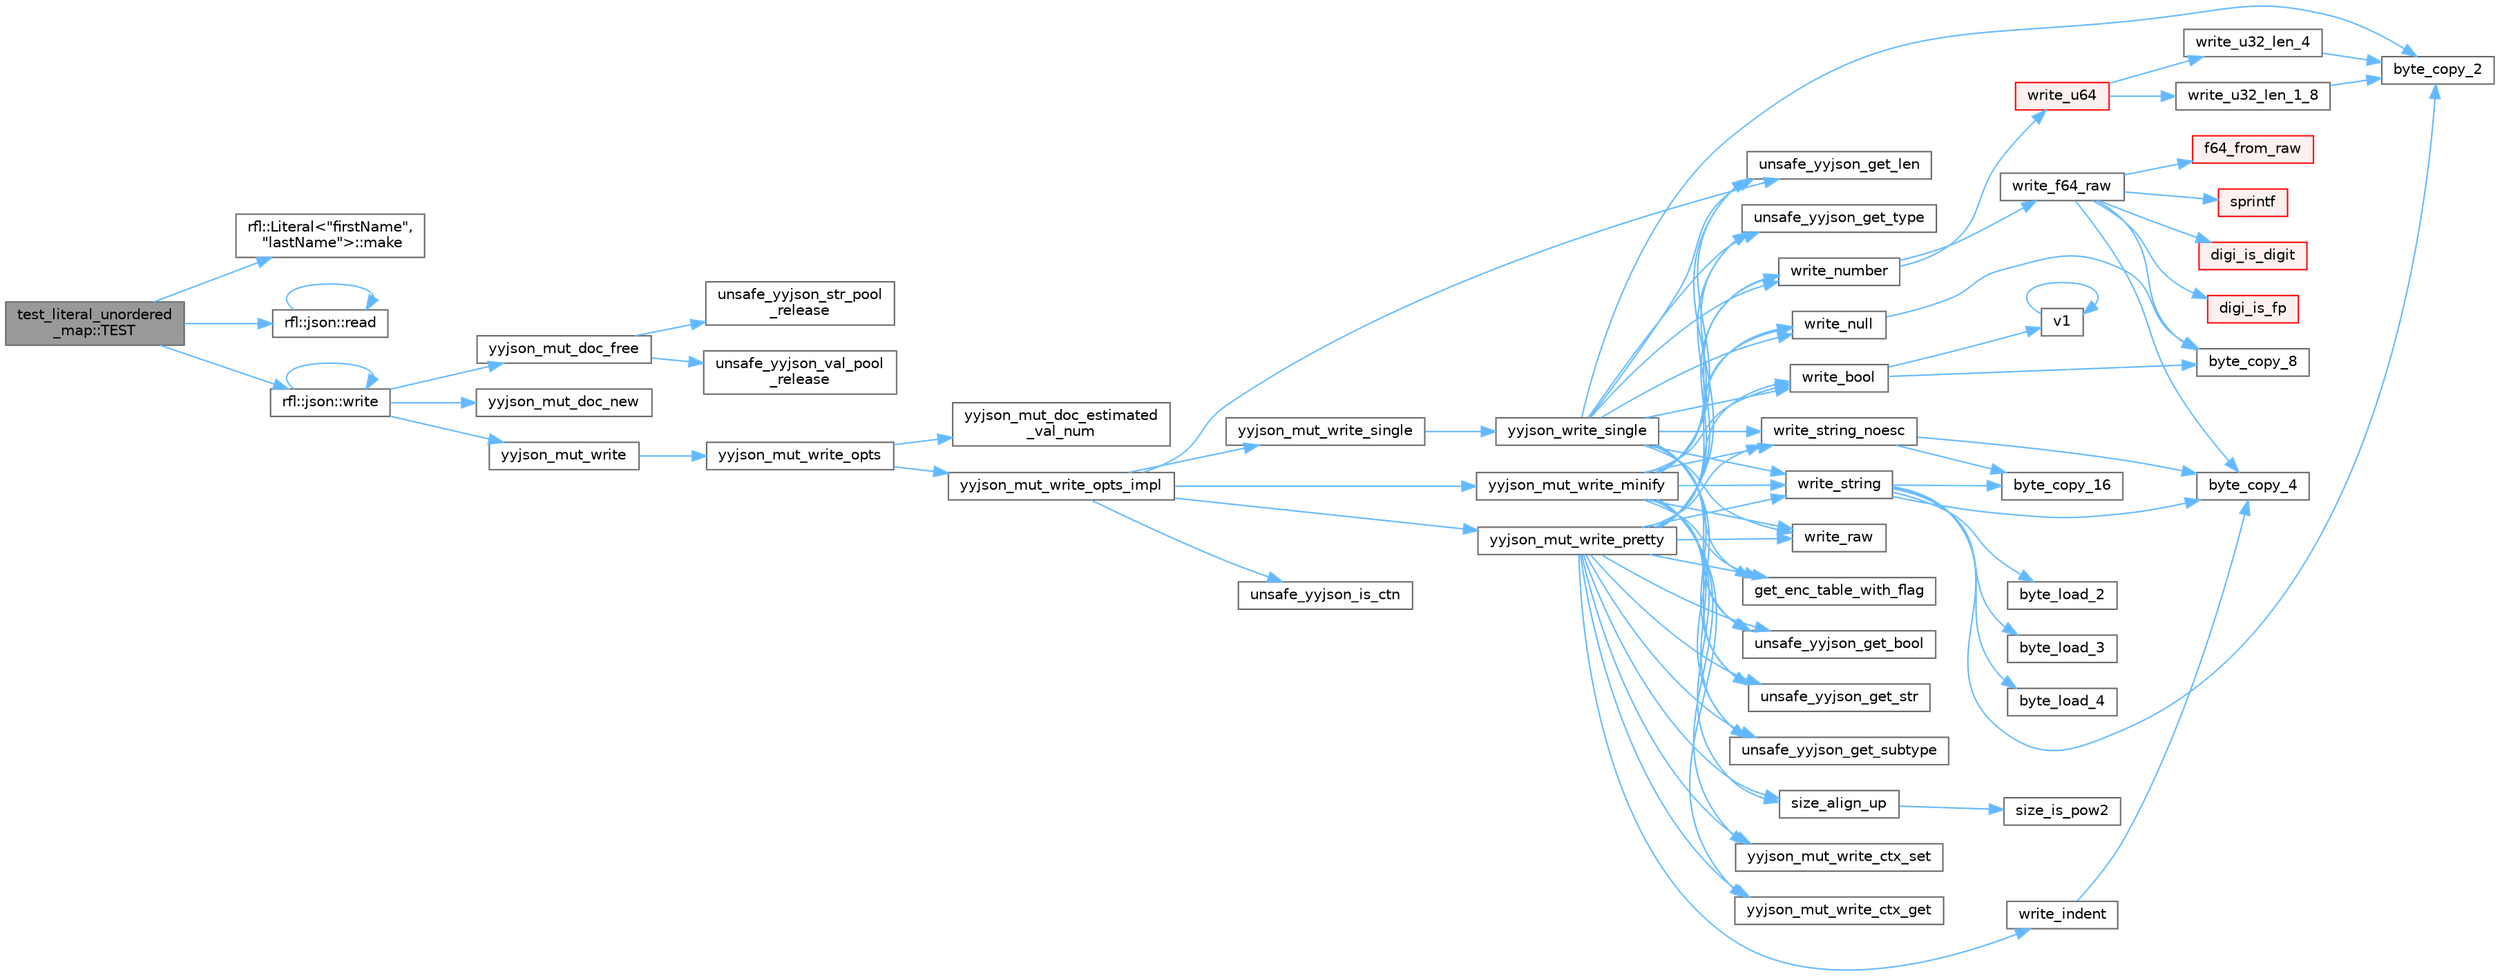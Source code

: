 digraph "test_literal_unordered_map::TEST"
{
 // LATEX_PDF_SIZE
  bgcolor="transparent";
  edge [fontname=Helvetica,fontsize=10,labelfontname=Helvetica,labelfontsize=10];
  node [fontname=Helvetica,fontsize=10,shape=box,height=0.2,width=0.4];
  rankdir="LR";
  Node1 [id="Node000001",label="test_literal_unordered\l_map::TEST",height=0.2,width=0.4,color="gray40", fillcolor="grey60", style="filled", fontcolor="black",tooltip=" "];
  Node1 -> Node2 [id="edge1_Node000001_Node000002",color="steelblue1",style="solid",tooltip=" "];
  Node2 [id="Node000002",label="rfl::Literal\<\"firstName\",\l \"lastName\"\>::make",height=0.2,width=0.4,color="grey40", fillcolor="white", style="filled",URL="$classrfl_1_1_literal.html#a7b5c77aca74f17ac57f254d6223dc246",tooltip=" "];
  Node1 -> Node3 [id="edge2_Node000001_Node000003",color="steelblue1",style="solid",tooltip=" "];
  Node3 [id="Node000003",label="rfl::json::read",height=0.2,width=0.4,color="grey40", fillcolor="white", style="filled",URL="$namespacerfl_1_1json.html#a905573518eca04a9c269d1bb32de7dd1",tooltip="Parses an object from a JSON var."];
  Node3 -> Node3 [id="edge3_Node000003_Node000003",color="steelblue1",style="solid",tooltip=" "];
  Node1 -> Node4 [id="edge4_Node000001_Node000004",color="steelblue1",style="solid",tooltip=" "];
  Node4 [id="Node000004",label="rfl::json::write",height=0.2,width=0.4,color="grey40", fillcolor="white", style="filled",URL="$namespacerfl_1_1json.html#af39a23539424555b8c970d12a58e547f",tooltip="Returns a JSON string."];
  Node4 -> Node4 [id="edge5_Node000004_Node000004",color="steelblue1",style="solid",tooltip=" "];
  Node4 -> Node5 [id="edge6_Node000004_Node000005",color="steelblue1",style="solid",tooltip=" "];
  Node5 [id="Node000005",label="yyjson_mut_doc_free",height=0.2,width=0.4,color="grey40", fillcolor="white", style="filled",URL="$yyjson_8c.html#a473b53dd223f25a117a6fe3b543bfdb1",tooltip=" "];
  Node5 -> Node6 [id="edge7_Node000005_Node000006",color="steelblue1",style="solid",tooltip=" "];
  Node6 [id="Node000006",label="unsafe_yyjson_str_pool\l_release",height=0.2,width=0.4,color="grey40", fillcolor="white", style="filled",URL="$yyjson_8c.html#a68827985804124f8d26d256b07877cf9",tooltip=" "];
  Node5 -> Node7 [id="edge8_Node000005_Node000007",color="steelblue1",style="solid",tooltip=" "];
  Node7 [id="Node000007",label="unsafe_yyjson_val_pool\l_release",height=0.2,width=0.4,color="grey40", fillcolor="white", style="filled",URL="$yyjson_8c.html#a423ab190d8ce947af71ff1a45ab76805",tooltip=" "];
  Node4 -> Node8 [id="edge9_Node000004_Node000008",color="steelblue1",style="solid",tooltip=" "];
  Node8 [id="Node000008",label="yyjson_mut_doc_new",height=0.2,width=0.4,color="grey40", fillcolor="white", style="filled",URL="$yyjson_8c.html#a94a8c1c5f4e47e11e268d7f4c0e4cb1a",tooltip=" "];
  Node4 -> Node9 [id="edge10_Node000004_Node000009",color="steelblue1",style="solid",tooltip=" "];
  Node9 [id="Node000009",label="yyjson_mut_write",height=0.2,width=0.4,color="grey40", fillcolor="white", style="filled",URL="$yyjson_8h.html#a881e2ee3f487385810829df8bc675f1f",tooltip=" "];
  Node9 -> Node10 [id="edge11_Node000009_Node000010",color="steelblue1",style="solid",tooltip=" "];
  Node10 [id="Node000010",label="yyjson_mut_write_opts",height=0.2,width=0.4,color="grey40", fillcolor="white", style="filled",URL="$yyjson_8c.html#a43932e149602ddfcd9257648ea36e553",tooltip=" "];
  Node10 -> Node11 [id="edge12_Node000010_Node000011",color="steelblue1",style="solid",tooltip=" "];
  Node11 [id="Node000011",label="yyjson_mut_doc_estimated\l_val_num",height=0.2,width=0.4,color="grey40", fillcolor="white", style="filled",URL="$yyjson_8c.html#ac9cfbe501c1317baf92c53571c7333ee",tooltip=" "];
  Node10 -> Node12 [id="edge13_Node000010_Node000012",color="steelblue1",style="solid",tooltip=" "];
  Node12 [id="Node000012",label="yyjson_mut_write_opts_impl",height=0.2,width=0.4,color="grey40", fillcolor="white", style="filled",URL="$yyjson_8c.html#a9419498fed912dda63693d15ff91c74c",tooltip=" "];
  Node12 -> Node13 [id="edge14_Node000012_Node000013",color="steelblue1",style="solid",tooltip=" "];
  Node13 [id="Node000013",label="unsafe_yyjson_get_len",height=0.2,width=0.4,color="grey40", fillcolor="white", style="filled",URL="$yyjson_8h.html#a445bf8a7f9981e4797bf95db944ddf8f",tooltip=" "];
  Node12 -> Node14 [id="edge15_Node000012_Node000014",color="steelblue1",style="solid",tooltip=" "];
  Node14 [id="Node000014",label="unsafe_yyjson_is_ctn",height=0.2,width=0.4,color="grey40", fillcolor="white", style="filled",URL="$yyjson_8h.html#afe1e8995e63d29297d569c4a848bf5a2",tooltip=" "];
  Node12 -> Node15 [id="edge16_Node000012_Node000015",color="steelblue1",style="solid",tooltip=" "];
  Node15 [id="Node000015",label="yyjson_mut_write_minify",height=0.2,width=0.4,color="grey40", fillcolor="white", style="filled",URL="$yyjson_8c.html#a41b0f7caeaed5e6075fdbad6e37daa44",tooltip=" "];
  Node15 -> Node16 [id="edge17_Node000015_Node000016",color="steelblue1",style="solid",tooltip=" "];
  Node16 [id="Node000016",label="get_enc_table_with_flag",height=0.2,width=0.4,color="grey40", fillcolor="white", style="filled",URL="$yyjson_8c.html#a4b810e39a1c70f479ea48f4b6be239b0",tooltip=" "];
  Node15 -> Node17 [id="edge18_Node000015_Node000017",color="steelblue1",style="solid",tooltip=" "];
  Node17 [id="Node000017",label="size_align_up",height=0.2,width=0.4,color="grey40", fillcolor="white", style="filled",URL="$yyjson_8c.html#aee0ecba3f0e01a145a4bd084c40b53b6",tooltip=" "];
  Node17 -> Node18 [id="edge19_Node000017_Node000018",color="steelblue1",style="solid",tooltip=" "];
  Node18 [id="Node000018",label="size_is_pow2",height=0.2,width=0.4,color="grey40", fillcolor="white", style="filled",URL="$yyjson_8c.html#a9c435a75a5fc566d5382ba2646704a18",tooltip=" "];
  Node15 -> Node19 [id="edge20_Node000015_Node000019",color="steelblue1",style="solid",tooltip=" "];
  Node19 [id="Node000019",label="unsafe_yyjson_get_bool",height=0.2,width=0.4,color="grey40", fillcolor="white", style="filled",URL="$yyjson_8h.html#a3ef8c1e13a7f67eead2d945125769f90",tooltip=" "];
  Node15 -> Node13 [id="edge21_Node000015_Node000013",color="steelblue1",style="solid",tooltip=" "];
  Node15 -> Node20 [id="edge22_Node000015_Node000020",color="steelblue1",style="solid",tooltip=" "];
  Node20 [id="Node000020",label="unsafe_yyjson_get_str",height=0.2,width=0.4,color="grey40", fillcolor="white", style="filled",URL="$yyjson_8h.html#a879b3c14194afd5b60d663640998c020",tooltip=" "];
  Node15 -> Node21 [id="edge23_Node000015_Node000021",color="steelblue1",style="solid",tooltip=" "];
  Node21 [id="Node000021",label="unsafe_yyjson_get_subtype",height=0.2,width=0.4,color="grey40", fillcolor="white", style="filled",URL="$yyjson_8h.html#a735848e46f26bfe3dfb333c7f890205e",tooltip=" "];
  Node15 -> Node22 [id="edge24_Node000015_Node000022",color="steelblue1",style="solid",tooltip=" "];
  Node22 [id="Node000022",label="unsafe_yyjson_get_type",height=0.2,width=0.4,color="grey40", fillcolor="white", style="filled",URL="$yyjson_8h.html#a25aa2b2a33dccb9af7da4576b3cbe6ab",tooltip=" "];
  Node15 -> Node23 [id="edge25_Node000015_Node000023",color="steelblue1",style="solid",tooltip=" "];
  Node23 [id="Node000023",label="write_bool",height=0.2,width=0.4,color="grey40", fillcolor="white", style="filled",URL="$yyjson_8c.html#a8f48aafc5963521f3da75e2448f0d084",tooltip=" "];
  Node23 -> Node24 [id="edge26_Node000023_Node000024",color="steelblue1",style="solid",tooltip=" "];
  Node24 [id="Node000024",label="byte_copy_8",height=0.2,width=0.4,color="grey40", fillcolor="white", style="filled",URL="$yyjson_8c.html#a03dd49c937c12d9a85deaac184d25eb9",tooltip=" "];
  Node23 -> Node25 [id="edge27_Node000023_Node000025",color="steelblue1",style="solid",tooltip=" "];
  Node25 [id="Node000025",label="v1",height=0.2,width=0.4,color="grey40", fillcolor="white", style="filled",URL="$_tutorial___reshape_mat2_vec_8cpp.html#a10bd710692c91bc238f2e1da77730678",tooltip=" "];
  Node25 -> Node25 [id="edge28_Node000025_Node000025",color="steelblue1",style="solid",tooltip=" "];
  Node15 -> Node26 [id="edge29_Node000015_Node000026",color="steelblue1",style="solid",tooltip=" "];
  Node26 [id="Node000026",label="write_null",height=0.2,width=0.4,color="grey40", fillcolor="white", style="filled",URL="$yyjson_8c.html#a9ab2502373a7c2ad7decc10b76c47043",tooltip=" "];
  Node26 -> Node24 [id="edge30_Node000026_Node000024",color="steelblue1",style="solid",tooltip=" "];
  Node15 -> Node27 [id="edge31_Node000015_Node000027",color="steelblue1",style="solid",tooltip=" "];
  Node27 [id="Node000027",label="write_number",height=0.2,width=0.4,color="grey40", fillcolor="white", style="filled",URL="$yyjson_8c.html#a7a6eb98c82d060a1b4b1b25ae9169770",tooltip=" "];
  Node27 -> Node28 [id="edge32_Node000027_Node000028",color="steelblue1",style="solid",tooltip=" "];
  Node28 [id="Node000028",label="write_f64_raw",height=0.2,width=0.4,color="grey40", fillcolor="white", style="filled",URL="$yyjson_8c.html#a429024eddbd3335464adf309aef2db7f",tooltip=" "];
  Node28 -> Node29 [id="edge33_Node000028_Node000029",color="steelblue1",style="solid",tooltip=" "];
  Node29 [id="Node000029",label="byte_copy_4",height=0.2,width=0.4,color="grey40", fillcolor="white", style="filled",URL="$yyjson_8c.html#a98219967baeab34ab615b4ccda0df146",tooltip=" "];
  Node28 -> Node24 [id="edge34_Node000028_Node000024",color="steelblue1",style="solid",tooltip=" "];
  Node28 -> Node30 [id="edge35_Node000028_Node000030",color="steelblue1",style="solid",tooltip=" "];
  Node30 [id="Node000030",label="digi_is_digit",height=0.2,width=0.4,color="red", fillcolor="#FFF0F0", style="filled",URL="$yyjson_8c.html#ac16e36c200b16a17041aac1ed37276d7",tooltip=" "];
  Node28 -> Node32 [id="edge36_Node000028_Node000032",color="steelblue1",style="solid",tooltip=" "];
  Node32 [id="Node000032",label="digi_is_fp",height=0.2,width=0.4,color="red", fillcolor="#FFF0F0", style="filled",URL="$yyjson_8c.html#ac38bca46c8cbb1107ca4188d2eb4fcbe",tooltip=" "];
  Node28 -> Node33 [id="edge37_Node000028_Node000033",color="steelblue1",style="solid",tooltip=" "];
  Node33 [id="Node000033",label="f64_from_raw",height=0.2,width=0.4,color="red", fillcolor="#FFF0F0", style="filled",URL="$yyjson_8c.html#a7d61d2afe6fefb1935af9086d95ee8a8",tooltip=" "];
  Node28 -> Node35 [id="edge38_Node000028_Node000035",color="steelblue1",style="solid",tooltip=" "];
  Node35 [id="Node000035",label="sprintf",height=0.2,width=0.4,color="red", fillcolor="#FFF0F0", style="filled",URL="$printf_8h.html#aa7d2e7e454d3fe606a71504a119dc894",tooltip=" "];
  Node27 -> Node65 [id="edge39_Node000027_Node000065",color="steelblue1",style="solid",tooltip=" "];
  Node65 [id="Node000065",label="write_u64",height=0.2,width=0.4,color="red", fillcolor="#FFF0F0", style="filled",URL="$yyjson_8c.html#aa2f06c8a20b378eb29cfe95d0af5c95e",tooltip=" "];
  Node65 -> Node66 [id="edge40_Node000065_Node000066",color="steelblue1",style="solid",tooltip=" "];
  Node66 [id="Node000066",label="write_u32_len_1_8",height=0.2,width=0.4,color="grey40", fillcolor="white", style="filled",URL="$yyjson_8c.html#a5a7d8b8a37067ca47adb0b419814ef9a",tooltip=" "];
  Node66 -> Node67 [id="edge41_Node000066_Node000067",color="steelblue1",style="solid",tooltip=" "];
  Node67 [id="Node000067",label="byte_copy_2",height=0.2,width=0.4,color="grey40", fillcolor="white", style="filled",URL="$yyjson_8c.html#ac6a11726824f52b6413a67488f5a3152",tooltip=" "];
  Node65 -> Node68 [id="edge42_Node000065_Node000068",color="steelblue1",style="solid",tooltip=" "];
  Node68 [id="Node000068",label="write_u32_len_4",height=0.2,width=0.4,color="grey40", fillcolor="white", style="filled",URL="$yyjson_8c.html#ae5ef2b18cbf8ab8c261b23aab6d3bea3",tooltip=" "];
  Node68 -> Node67 [id="edge43_Node000068_Node000067",color="steelblue1",style="solid",tooltip=" "];
  Node15 -> Node71 [id="edge44_Node000015_Node000071",color="steelblue1",style="solid",tooltip=" "];
  Node71 [id="Node000071",label="write_raw",height=0.2,width=0.4,color="grey40", fillcolor="white", style="filled",URL="$yyjson_8c.html#a595a43099038f73ab0af2b4209b1f0fd",tooltip=" "];
  Node15 -> Node72 [id="edge45_Node000015_Node000072",color="steelblue1",style="solid",tooltip=" "];
  Node72 [id="Node000072",label="write_string",height=0.2,width=0.4,color="grey40", fillcolor="white", style="filled",URL="$yyjson_8c.html#a1aadf662e6fc22a6419db27146e38472",tooltip=" "];
  Node72 -> Node73 [id="edge46_Node000072_Node000073",color="steelblue1",style="solid",tooltip=" "];
  Node73 [id="Node000073",label="byte_copy_16",height=0.2,width=0.4,color="grey40", fillcolor="white", style="filled",URL="$yyjson_8c.html#a1720d43cc1ae5984a4e5751dbe7301a0",tooltip=" "];
  Node72 -> Node67 [id="edge47_Node000072_Node000067",color="steelblue1",style="solid",tooltip=" "];
  Node72 -> Node29 [id="edge48_Node000072_Node000029",color="steelblue1",style="solid",tooltip=" "];
  Node72 -> Node74 [id="edge49_Node000072_Node000074",color="steelblue1",style="solid",tooltip=" "];
  Node74 [id="Node000074",label="byte_load_2",height=0.2,width=0.4,color="grey40", fillcolor="white", style="filled",URL="$yyjson_8c.html#abd106e94ebb52b1b9c0e79e2246f24bd",tooltip=" "];
  Node72 -> Node75 [id="edge50_Node000072_Node000075",color="steelblue1",style="solid",tooltip=" "];
  Node75 [id="Node000075",label="byte_load_3",height=0.2,width=0.4,color="grey40", fillcolor="white", style="filled",URL="$yyjson_8c.html#a31005a45113248534b4ae663dc0a85f3",tooltip=" "];
  Node72 -> Node76 [id="edge51_Node000072_Node000076",color="steelblue1",style="solid",tooltip=" "];
  Node76 [id="Node000076",label="byte_load_4",height=0.2,width=0.4,color="grey40", fillcolor="white", style="filled",URL="$yyjson_8c.html#a87c460a03bebacd0dcdad97440488c2b",tooltip=" "];
  Node15 -> Node77 [id="edge52_Node000015_Node000077",color="steelblue1",style="solid",tooltip=" "];
  Node77 [id="Node000077",label="write_string_noesc",height=0.2,width=0.4,color="grey40", fillcolor="white", style="filled",URL="$yyjson_8c.html#ab1d27351bed7d1f6f632f75dcf9846de",tooltip=" "];
  Node77 -> Node73 [id="edge53_Node000077_Node000073",color="steelblue1",style="solid",tooltip=" "];
  Node77 -> Node29 [id="edge54_Node000077_Node000029",color="steelblue1",style="solid",tooltip=" "];
  Node15 -> Node78 [id="edge55_Node000015_Node000078",color="steelblue1",style="solid",tooltip=" "];
  Node78 [id="Node000078",label="yyjson_mut_write_ctx_get",height=0.2,width=0.4,color="grey40", fillcolor="white", style="filled",URL="$yyjson_8c.html#a7330d6789bda008b50a3a964e17629c4",tooltip=" "];
  Node15 -> Node79 [id="edge56_Node000015_Node000079",color="steelblue1",style="solid",tooltip=" "];
  Node79 [id="Node000079",label="yyjson_mut_write_ctx_set",height=0.2,width=0.4,color="grey40", fillcolor="white", style="filled",URL="$yyjson_8c.html#ad170c12cec69275d5f79d760bd3b1a0a",tooltip=" "];
  Node12 -> Node80 [id="edge57_Node000012_Node000080",color="steelblue1",style="solid",tooltip=" "];
  Node80 [id="Node000080",label="yyjson_mut_write_pretty",height=0.2,width=0.4,color="grey40", fillcolor="white", style="filled",URL="$yyjson_8c.html#a5bd41dfbb867b6521e1f7571f3615b0f",tooltip=" "];
  Node80 -> Node16 [id="edge58_Node000080_Node000016",color="steelblue1",style="solid",tooltip=" "];
  Node80 -> Node17 [id="edge59_Node000080_Node000017",color="steelblue1",style="solid",tooltip=" "];
  Node80 -> Node19 [id="edge60_Node000080_Node000019",color="steelblue1",style="solid",tooltip=" "];
  Node80 -> Node13 [id="edge61_Node000080_Node000013",color="steelblue1",style="solid",tooltip=" "];
  Node80 -> Node20 [id="edge62_Node000080_Node000020",color="steelblue1",style="solid",tooltip=" "];
  Node80 -> Node21 [id="edge63_Node000080_Node000021",color="steelblue1",style="solid",tooltip=" "];
  Node80 -> Node22 [id="edge64_Node000080_Node000022",color="steelblue1",style="solid",tooltip=" "];
  Node80 -> Node23 [id="edge65_Node000080_Node000023",color="steelblue1",style="solid",tooltip=" "];
  Node80 -> Node81 [id="edge66_Node000080_Node000081",color="steelblue1",style="solid",tooltip=" "];
  Node81 [id="Node000081",label="write_indent",height=0.2,width=0.4,color="grey40", fillcolor="white", style="filled",URL="$yyjson_8c.html#ac6e21689f9ccf3981672a321d7d02e47",tooltip=" "];
  Node81 -> Node29 [id="edge67_Node000081_Node000029",color="steelblue1",style="solid",tooltip=" "];
  Node80 -> Node26 [id="edge68_Node000080_Node000026",color="steelblue1",style="solid",tooltip=" "];
  Node80 -> Node27 [id="edge69_Node000080_Node000027",color="steelblue1",style="solid",tooltip=" "];
  Node80 -> Node71 [id="edge70_Node000080_Node000071",color="steelblue1",style="solid",tooltip=" "];
  Node80 -> Node72 [id="edge71_Node000080_Node000072",color="steelblue1",style="solid",tooltip=" "];
  Node80 -> Node77 [id="edge72_Node000080_Node000077",color="steelblue1",style="solid",tooltip=" "];
  Node80 -> Node78 [id="edge73_Node000080_Node000078",color="steelblue1",style="solid",tooltip=" "];
  Node80 -> Node79 [id="edge74_Node000080_Node000079",color="steelblue1",style="solid",tooltip=" "];
  Node12 -> Node82 [id="edge75_Node000012_Node000082",color="steelblue1",style="solid",tooltip=" "];
  Node82 [id="Node000082",label="yyjson_mut_write_single",height=0.2,width=0.4,color="grey40", fillcolor="white", style="filled",URL="$yyjson_8c.html#a6453eece4aede41c7d909075ad2980e0",tooltip=" "];
  Node82 -> Node83 [id="edge76_Node000082_Node000083",color="steelblue1",style="solid",tooltip=" "];
  Node83 [id="Node000083",label="yyjson_write_single",height=0.2,width=0.4,color="grey40", fillcolor="white", style="filled",URL="$yyjson_8c.html#a083e9d39ef4daa8ddc5c6474ccf5e468",tooltip=" "];
  Node83 -> Node67 [id="edge77_Node000083_Node000067",color="steelblue1",style="solid",tooltip=" "];
  Node83 -> Node16 [id="edge78_Node000083_Node000016",color="steelblue1",style="solid",tooltip=" "];
  Node83 -> Node19 [id="edge79_Node000083_Node000019",color="steelblue1",style="solid",tooltip=" "];
  Node83 -> Node13 [id="edge80_Node000083_Node000013",color="steelblue1",style="solid",tooltip=" "];
  Node83 -> Node20 [id="edge81_Node000083_Node000020",color="steelblue1",style="solid",tooltip=" "];
  Node83 -> Node21 [id="edge82_Node000083_Node000021",color="steelblue1",style="solid",tooltip=" "];
  Node83 -> Node22 [id="edge83_Node000083_Node000022",color="steelblue1",style="solid",tooltip=" "];
  Node83 -> Node23 [id="edge84_Node000083_Node000023",color="steelblue1",style="solid",tooltip=" "];
  Node83 -> Node26 [id="edge85_Node000083_Node000026",color="steelblue1",style="solid",tooltip=" "];
  Node83 -> Node27 [id="edge86_Node000083_Node000027",color="steelblue1",style="solid",tooltip=" "];
  Node83 -> Node71 [id="edge87_Node000083_Node000071",color="steelblue1",style="solid",tooltip=" "];
  Node83 -> Node72 [id="edge88_Node000083_Node000072",color="steelblue1",style="solid",tooltip=" "];
  Node83 -> Node77 [id="edge89_Node000083_Node000077",color="steelblue1",style="solid",tooltip=" "];
}
